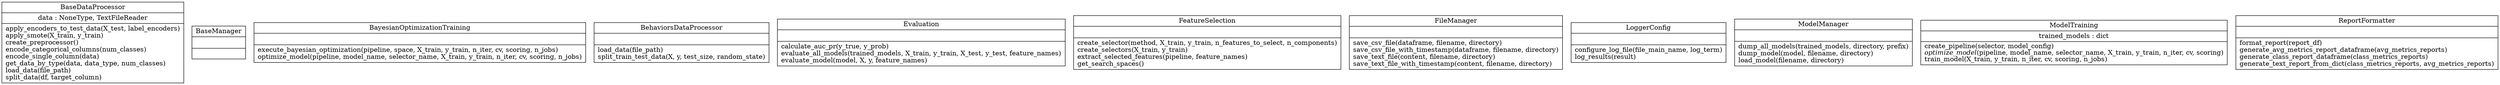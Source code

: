 digraph "classes" {
rankdir=BT
charset="utf-8"
"src.base_data_processor.BaseDataProcessor" [color="black", fontcolor="black", label=<{BaseDataProcessor|data : NoneType, TextFileReader<br ALIGN="LEFT"/>|apply_encoders_to_test_data(X_test, label_encoders)<br ALIGN="LEFT"/>apply_smote(X_train, y_train)<br ALIGN="LEFT"/>create_preprocessor()<br ALIGN="LEFT"/>encode_categorical_columns(num_classes)<br ALIGN="LEFT"/>encode_single_column(data)<br ALIGN="LEFT"/>get_data_by_type(data, data_type, num_classes)<br ALIGN="LEFT"/>load_data(file_path)<br ALIGN="LEFT"/>split_data(df, target_column)<br ALIGN="LEFT"/>}>, shape="record", style="solid"];
"src.base_manager.BaseManager" [color="black", fontcolor="black", label=<{BaseManager|<br ALIGN="LEFT"/>|}>, shape="record", style="solid"];
"src.bayesian_optimization_training.BayesianOptimizationTraining" [color="black", fontcolor="black", label=<{BayesianOptimizationTraining|<br ALIGN="LEFT"/>|execute_bayesian_optimization(pipeline, space, X_train, y_train, n_iter, cv, scoring, n_jobs)<br ALIGN="LEFT"/>optimize_model(pipeline, model_name, selector_name, X_train, y_train, n_iter, cv, scoring, n_jobs)<br ALIGN="LEFT"/>}>, shape="record", style="solid"];
"src.behaviors_data_processor.BehaviorsDataProcessor" [color="black", fontcolor="black", label=<{BehaviorsDataProcessor|<br ALIGN="LEFT"/>|load_data(file_path)<br ALIGN="LEFT"/>split_train_test_data(X, y, test_size, random_state)<br ALIGN="LEFT"/>}>, shape="record", style="solid"];
"src.evaluation.Evaluation" [color="black", fontcolor="black", label=<{Evaluation|<br ALIGN="LEFT"/>|calculate_auc_pr(y_true, y_prob)<br ALIGN="LEFT"/>evaluate_all_models(trained_models, X_train, y_train, X_test, y_test, feature_names)<br ALIGN="LEFT"/>evaluate_model(model, X, y, feature_names)<br ALIGN="LEFT"/>}>, shape="record", style="solid"];
"src.feature_selection.FeatureSelection" [color="black", fontcolor="black", label=<{FeatureSelection|<br ALIGN="LEFT"/>|create_selector(method, X_train, y_train, n_features_to_select, n_components)<br ALIGN="LEFT"/>create_selectors(X_train, y_train)<br ALIGN="LEFT"/>extract_selected_features(pipeline, feature_names)<br ALIGN="LEFT"/>get_search_spaces()<br ALIGN="LEFT"/>}>, shape="record", style="solid"];
"src.file_manager.FileManager" [color="black", fontcolor="black", label=<{FileManager|<br ALIGN="LEFT"/>|save_csv_file(dataframe, filename, directory)<br ALIGN="LEFT"/>save_csv_file_with_timestamp(dataframe, filename, directory)<br ALIGN="LEFT"/>save_text_file(content, filename, directory)<br ALIGN="LEFT"/>save_text_file_with_timestamp(content, filename, directory)<br ALIGN="LEFT"/>}>, shape="record", style="solid"];
"src.logger_config.LoggerConfig" [color="black", fontcolor="black", label=<{LoggerConfig|<br ALIGN="LEFT"/>|configure_log_file(file_main_name, log_term)<br ALIGN="LEFT"/>log_results(result)<br ALIGN="LEFT"/>}>, shape="record", style="solid"];
"src.model_manager.ModelManager" [color="black", fontcolor="black", label=<{ModelManager|<br ALIGN="LEFT"/>|dump_all_models(trained_models, directory, prefix)<br ALIGN="LEFT"/>dump_model(model, filename, directory)<br ALIGN="LEFT"/>load_model(filename, directory)<br ALIGN="LEFT"/>}>, shape="record", style="solid"];
"src.model_training.ModelTraining" [color="black", fontcolor="black", label=<{ModelTraining|trained_models : dict<br ALIGN="LEFT"/>|create_pipeline(selector, model_config)<br ALIGN="LEFT"/><I>optimize_model</I>(pipeline, model_name, selector_name, X_train, y_train, n_iter, cv, scoring)<br ALIGN="LEFT"/>train_model(X_train, y_train, n_iter, cv, scoring, n_jobs)<br ALIGN="LEFT"/>}>, shape="record", style="solid"];
"src.report_formatter.ReportFormatter" [color="black", fontcolor="black", label=<{ReportFormatter|<br ALIGN="LEFT"/>|format_report(report_df)<br ALIGN="LEFT"/>generate_avg_metrics_report_dataframe(avg_metrics_reports)<br ALIGN="LEFT"/>generate_class_report_dataframe(class_metrics_reports)<br ALIGN="LEFT"/>generate_text_report_from_dict(class_metrics_reports, avg_metrics_reports)<br ALIGN="LEFT"/>}>, shape="record", style="solid"];
}
